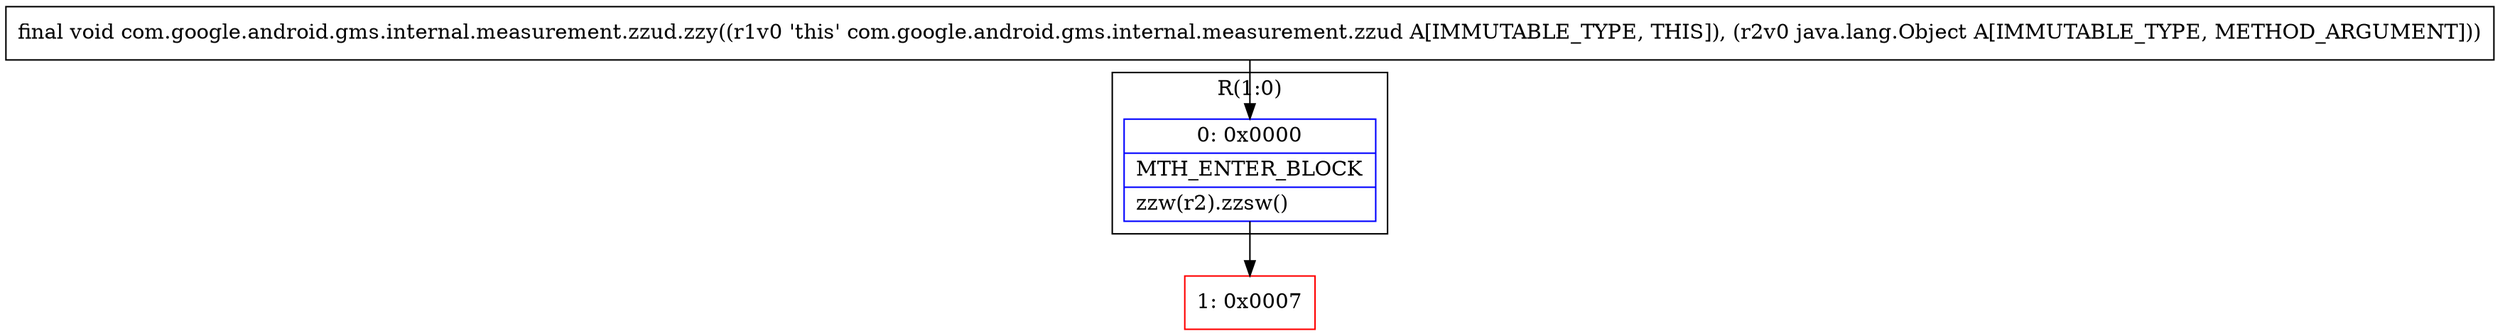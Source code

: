 digraph "CFG forcom.google.android.gms.internal.measurement.zzud.zzy(Ljava\/lang\/Object;)V" {
subgraph cluster_Region_411282967 {
label = "R(1:0)";
node [shape=record,color=blue];
Node_0 [shape=record,label="{0\:\ 0x0000|MTH_ENTER_BLOCK\l|zzw(r2).zzsw()\l}"];
}
Node_1 [shape=record,color=red,label="{1\:\ 0x0007}"];
MethodNode[shape=record,label="{final void com.google.android.gms.internal.measurement.zzud.zzy((r1v0 'this' com.google.android.gms.internal.measurement.zzud A[IMMUTABLE_TYPE, THIS]), (r2v0 java.lang.Object A[IMMUTABLE_TYPE, METHOD_ARGUMENT])) }"];
MethodNode -> Node_0;
Node_0 -> Node_1;
}

